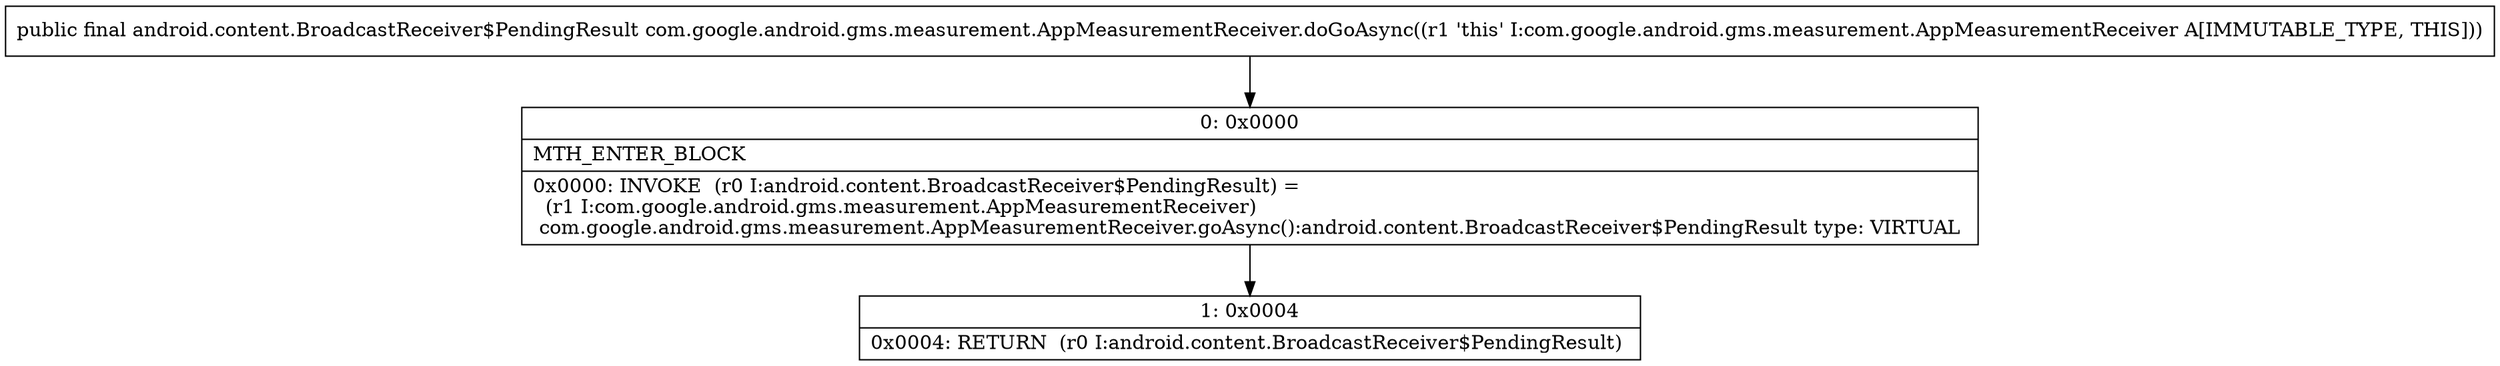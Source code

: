 digraph "CFG forcom.google.android.gms.measurement.AppMeasurementReceiver.doGoAsync()Landroid\/content\/BroadcastReceiver$PendingResult;" {
Node_0 [shape=record,label="{0\:\ 0x0000|MTH_ENTER_BLOCK\l|0x0000: INVOKE  (r0 I:android.content.BroadcastReceiver$PendingResult) = \l  (r1 I:com.google.android.gms.measurement.AppMeasurementReceiver)\l com.google.android.gms.measurement.AppMeasurementReceiver.goAsync():android.content.BroadcastReceiver$PendingResult type: VIRTUAL \l}"];
Node_1 [shape=record,label="{1\:\ 0x0004|0x0004: RETURN  (r0 I:android.content.BroadcastReceiver$PendingResult) \l}"];
MethodNode[shape=record,label="{public final android.content.BroadcastReceiver$PendingResult com.google.android.gms.measurement.AppMeasurementReceiver.doGoAsync((r1 'this' I:com.google.android.gms.measurement.AppMeasurementReceiver A[IMMUTABLE_TYPE, THIS])) }"];
MethodNode -> Node_0;
Node_0 -> Node_1;
}

